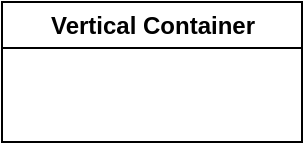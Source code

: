 <mxfile version="20.4.2" type="device"><diagram id="P5-9fw-gedTXoXfPGv0d" name="페이지-1"><mxGraphModel dx="1560" dy="2091" grid="1" gridSize="10" guides="1" tooltips="1" connect="1" arrows="1" fold="1" page="1" pageScale="1" pageWidth="827" pageHeight="1169" math="0" shadow="0"><root><mxCell id="0"/><mxCell id="1" parent="0"/><mxCell id="12Z238YbGdVIQg_sPZDF-17" value="Vertical Container" style="swimlane;rounded=0;strokeColor=default;fontFamily=Helvetica;fontSize=12;fontColor=default;fillColor=default;html=1;" vertex="1" parent="1"><mxGeometry x="340" y="120" width="150" height="70" as="geometry"/></mxCell></root></mxGraphModel></diagram></mxfile>